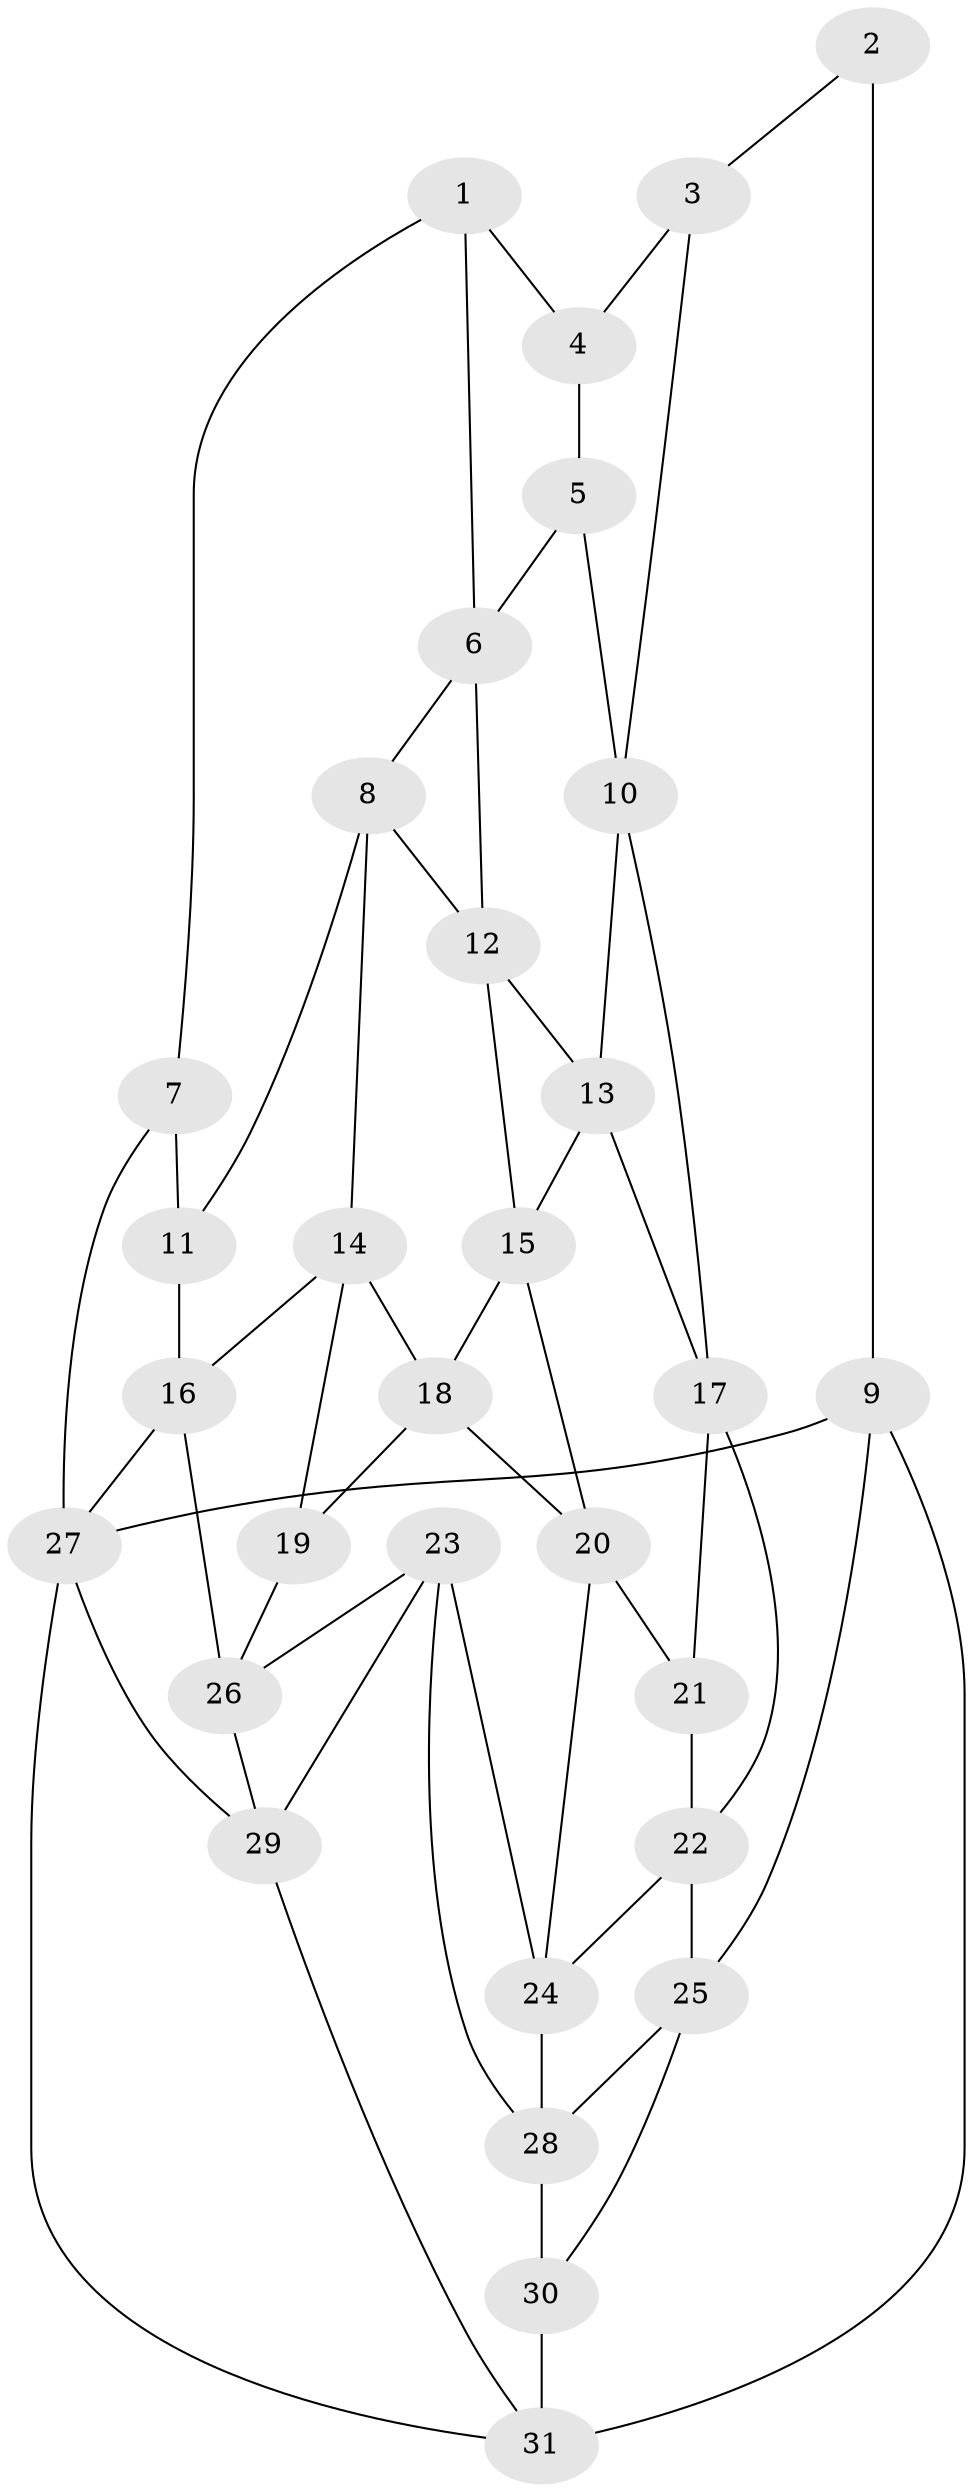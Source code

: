 // original degree distribution, {3: 0.03225806451612903, 5: 0.5483870967741935, 4: 0.22580645161290322, 6: 0.1935483870967742}
// Generated by graph-tools (version 1.1) at 2025/38/03/04/25 23:38:30]
// undirected, 31 vertices, 57 edges
graph export_dot {
  node [color=gray90,style=filled];
  1;
  2;
  3;
  4;
  5;
  6;
  7;
  8;
  9;
  10;
  11;
  12;
  13;
  14;
  15;
  16;
  17;
  18;
  19;
  20;
  21;
  22;
  23;
  24;
  25;
  26;
  27;
  28;
  29;
  30;
  31;
  1 -- 4 [weight=1.0];
  1 -- 6 [weight=1.0];
  1 -- 7 [weight=1.0];
  2 -- 3 [weight=1.0];
  2 -- 9 [weight=2.0];
  3 -- 4 [weight=1.0];
  3 -- 10 [weight=1.0];
  4 -- 5 [weight=1.0];
  5 -- 6 [weight=1.0];
  5 -- 10 [weight=1.0];
  6 -- 8 [weight=1.0];
  6 -- 12 [weight=1.0];
  7 -- 11 [weight=2.0];
  7 -- 27 [weight=1.0];
  8 -- 11 [weight=1.0];
  8 -- 12 [weight=1.0];
  8 -- 14 [weight=1.0];
  9 -- 25 [weight=1.0];
  9 -- 27 [weight=1.0];
  9 -- 31 [weight=1.0];
  10 -- 13 [weight=1.0];
  10 -- 17 [weight=1.0];
  11 -- 16 [weight=1.0];
  12 -- 13 [weight=1.0];
  12 -- 15 [weight=1.0];
  13 -- 15 [weight=1.0];
  13 -- 17 [weight=1.0];
  14 -- 16 [weight=1.0];
  14 -- 18 [weight=1.0];
  14 -- 19 [weight=1.0];
  15 -- 18 [weight=1.0];
  15 -- 20 [weight=1.0];
  16 -- 26 [weight=1.0];
  16 -- 27 [weight=1.0];
  17 -- 21 [weight=1.0];
  17 -- 22 [weight=1.0];
  18 -- 19 [weight=1.0];
  18 -- 20 [weight=1.0];
  19 -- 26 [weight=1.0];
  20 -- 21 [weight=1.0];
  20 -- 24 [weight=1.0];
  21 -- 22 [weight=1.0];
  22 -- 24 [weight=1.0];
  22 -- 25 [weight=1.0];
  23 -- 24 [weight=1.0];
  23 -- 26 [weight=1.0];
  23 -- 28 [weight=1.0];
  23 -- 29 [weight=1.0];
  24 -- 28 [weight=1.0];
  25 -- 28 [weight=1.0];
  25 -- 30 [weight=1.0];
  26 -- 29 [weight=1.0];
  27 -- 29 [weight=1.0];
  27 -- 31 [weight=1.0];
  28 -- 30 [weight=1.0];
  29 -- 31 [weight=1.0];
  30 -- 31 [weight=2.0];
}
